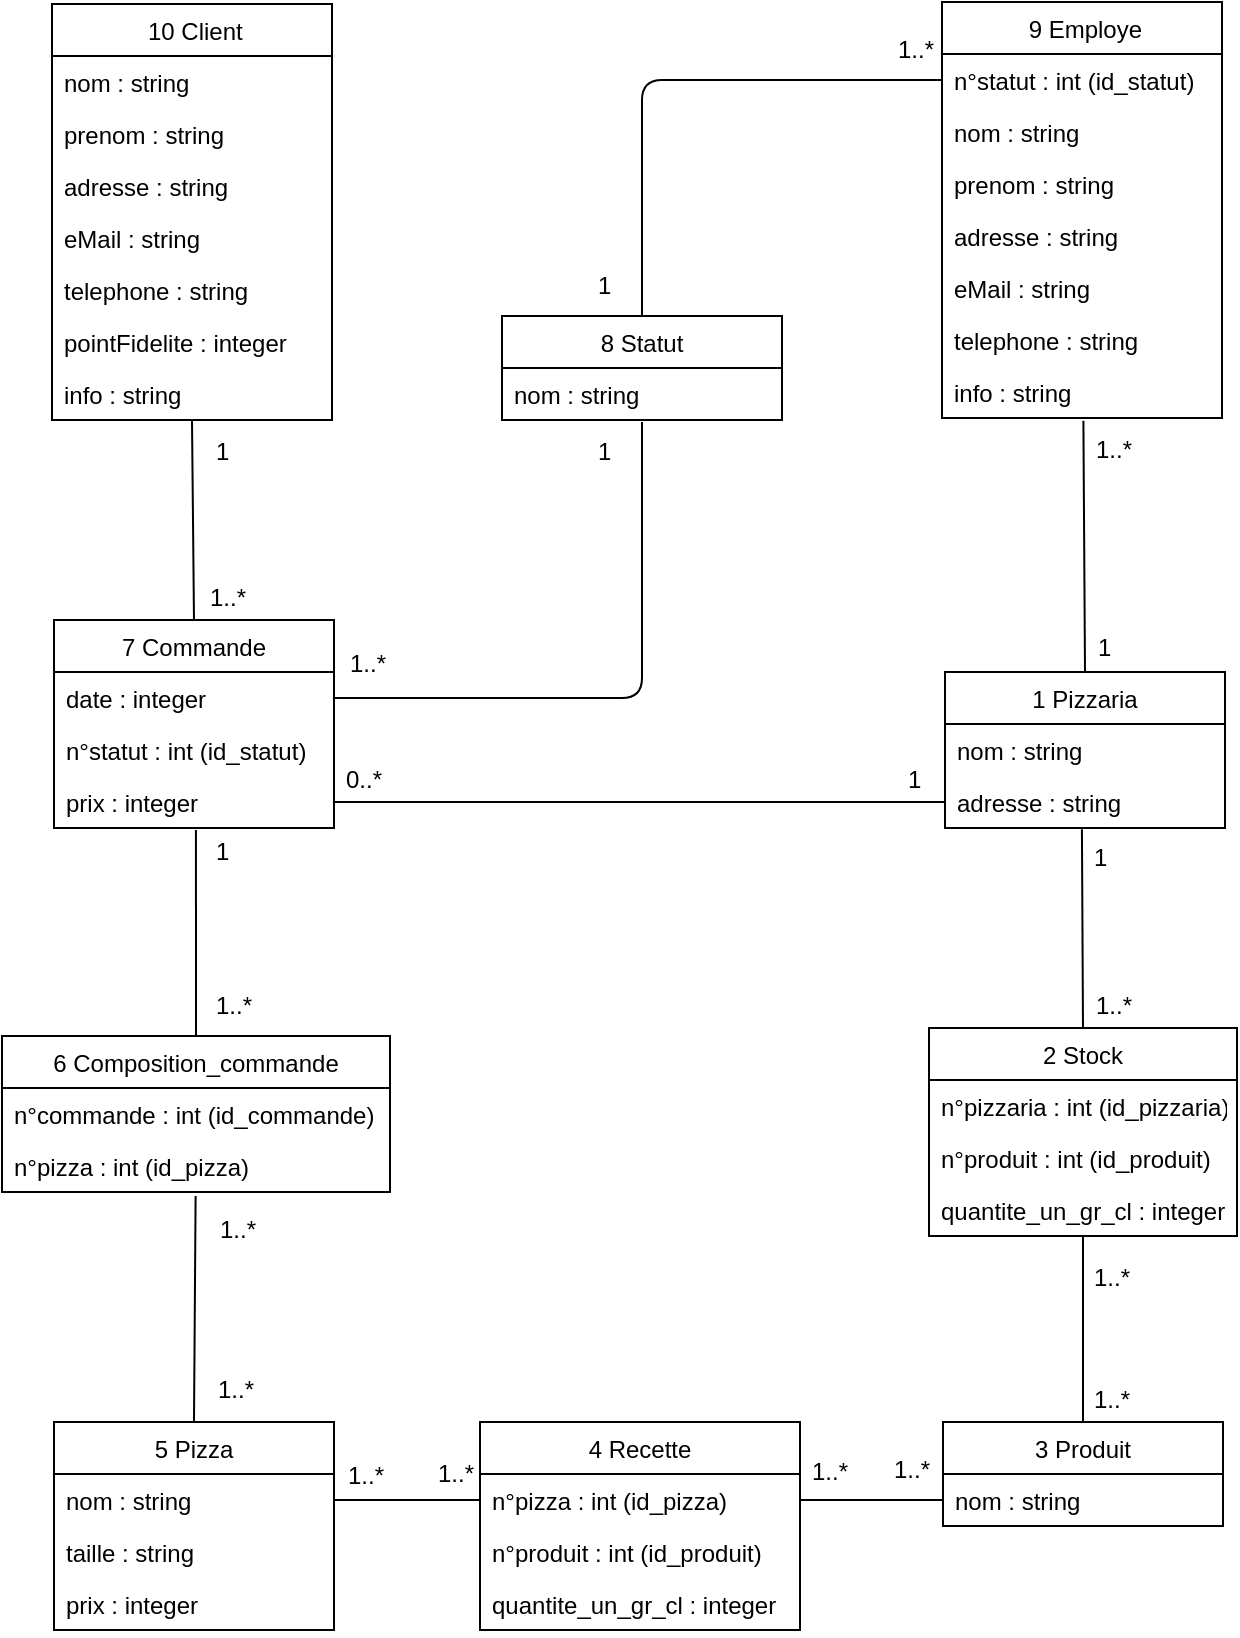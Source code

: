 <mxfile version="11.3.0" type="device" pages="1"><diagram id="xOAzW3bwkifzXQIWb2uz" name="Page-1"><mxGraphModel dx="739" dy="422" grid="1" gridSize="10" guides="1" tooltips="1" connect="1" arrows="1" fold="1" page="1" pageScale="1" pageWidth="827" pageHeight="1169" math="0" shadow="0"><root><mxCell id="0"/><mxCell id="1" parent="0"/><mxCell id="pxuQTlq9R7kRrr_FBSfF-9" value="" style="endArrow=none;html=1;exitX=0.5;exitY=0;exitDx=0;exitDy=0;entryX=0.489;entryY=1.026;entryDx=0;entryDy=0;entryPerimeter=0;" parent="1" source="HsYIAT-IzGgI5DIxy64P-12" target="hGZkuRpMKFe-JLPiSKjS-2" edge="1"><mxGeometry width="50" height="50" relative="1" as="geometry"><mxPoint x="525" y="666" as="sourcePoint"/><mxPoint x="520" y="545" as="targetPoint"/></mxGeometry></mxCell><mxCell id="HF8nwe_J0CtAmXE-Xgfd-1" value=" 10 Client" style="swimlane;fontStyle=0;childLayout=stackLayout;horizontal=1;startSize=26;fillColor=none;horizontalStack=0;resizeParent=1;resizeParentMax=0;resizeLast=0;collapsible=1;marginBottom=0;" parent="1" vertex="1"><mxGeometry x="106" y="97" width="140" height="208" as="geometry"/></mxCell><mxCell id="HF8nwe_J0CtAmXE-Xgfd-2" value="nom : string" style="text;strokeColor=none;fillColor=none;align=left;verticalAlign=top;spacingLeft=4;spacingRight=4;overflow=hidden;rotatable=0;points=[[0,0.5],[1,0.5]];portConstraint=eastwest;" parent="HF8nwe_J0CtAmXE-Xgfd-1" vertex="1"><mxGeometry y="26" width="140" height="26" as="geometry"/></mxCell><mxCell id="HF8nwe_J0CtAmXE-Xgfd-3" value="prenom : string" style="text;strokeColor=none;fillColor=none;align=left;verticalAlign=top;spacingLeft=4;spacingRight=4;overflow=hidden;rotatable=0;points=[[0,0.5],[1,0.5]];portConstraint=eastwest;" parent="HF8nwe_J0CtAmXE-Xgfd-1" vertex="1"><mxGeometry y="52" width="140" height="26" as="geometry"/></mxCell><mxCell id="HF8nwe_J0CtAmXE-Xgfd-4" value="adresse : string" style="text;strokeColor=none;fillColor=none;align=left;verticalAlign=top;spacingLeft=4;spacingRight=4;overflow=hidden;rotatable=0;points=[[0,0.5],[1,0.5]];portConstraint=eastwest;" parent="HF8nwe_J0CtAmXE-Xgfd-1" vertex="1"><mxGeometry y="78" width="140" height="26" as="geometry"/></mxCell><mxCell id="HF8nwe_J0CtAmXE-Xgfd-25" value="eMail : string" style="text;strokeColor=none;fillColor=none;align=left;verticalAlign=top;spacingLeft=4;spacingRight=4;overflow=hidden;rotatable=0;points=[[0,0.5],[1,0.5]];portConstraint=eastwest;" parent="HF8nwe_J0CtAmXE-Xgfd-1" vertex="1"><mxGeometry y="104" width="140" height="26" as="geometry"/></mxCell><mxCell id="HF8nwe_J0CtAmXE-Xgfd-26" value="telephone : string" style="text;strokeColor=none;fillColor=none;align=left;verticalAlign=top;spacingLeft=4;spacingRight=4;overflow=hidden;rotatable=0;points=[[0,0.5],[1,0.5]];portConstraint=eastwest;" parent="HF8nwe_J0CtAmXE-Xgfd-1" vertex="1"><mxGeometry y="130" width="140" height="26" as="geometry"/></mxCell><mxCell id="HF8nwe_J0CtAmXE-Xgfd-27" value="pointFidelite : integer" style="text;strokeColor=none;fillColor=none;align=left;verticalAlign=top;spacingLeft=4;spacingRight=4;overflow=hidden;rotatable=0;points=[[0,0.5],[1,0.5]];portConstraint=eastwest;" parent="HF8nwe_J0CtAmXE-Xgfd-1" vertex="1"><mxGeometry y="156" width="140" height="26" as="geometry"/></mxCell><mxCell id="HF8nwe_J0CtAmXE-Xgfd-28" value="info : string" style="text;strokeColor=none;fillColor=none;align=left;verticalAlign=top;spacingLeft=4;spacingRight=4;overflow=hidden;rotatable=0;points=[[0,0.5],[1,0.5]];portConstraint=eastwest;" parent="HF8nwe_J0CtAmXE-Xgfd-1" vertex="1"><mxGeometry y="182" width="140" height="26" as="geometry"/></mxCell><mxCell id="HF8nwe_J0CtAmXE-Xgfd-9" value="7 Commande" style="swimlane;fontStyle=0;childLayout=stackLayout;horizontal=1;startSize=26;fillColor=none;horizontalStack=0;resizeParent=1;resizeParentMax=0;resizeLast=0;collapsible=1;marginBottom=0;" parent="1" vertex="1"><mxGeometry x="107" y="405" width="140" height="104" as="geometry"><mxRectangle x="160" y="652" width="100" height="26" as="alternateBounds"/></mxGeometry></mxCell><mxCell id="HF8nwe_J0CtAmXE-Xgfd-10" value="date : integer" style="text;strokeColor=none;fillColor=none;align=left;verticalAlign=top;spacingLeft=4;spacingRight=4;overflow=hidden;rotatable=0;points=[[0,0.5],[1,0.5]];portConstraint=eastwest;" parent="HF8nwe_J0CtAmXE-Xgfd-9" vertex="1"><mxGeometry y="26" width="140" height="26" as="geometry"/></mxCell><mxCell id="HF8nwe_J0CtAmXE-Xgfd-11" value="n°statut : int (id_statut)" style="text;strokeColor=none;fillColor=none;align=left;verticalAlign=top;spacingLeft=4;spacingRight=4;overflow=hidden;rotatable=0;points=[[0,0.5],[1,0.5]];portConstraint=eastwest;" parent="HF8nwe_J0CtAmXE-Xgfd-9" vertex="1"><mxGeometry y="52" width="140" height="26" as="geometry"/></mxCell><mxCell id="hGZkuRpMKFe-JLPiSKjS-1" value="prix : integer" style="text;strokeColor=none;fillColor=none;align=left;verticalAlign=top;spacingLeft=4;spacingRight=4;overflow=hidden;rotatable=0;points=[[0,0.5],[1,0.5]];portConstraint=eastwest;" parent="HF8nwe_J0CtAmXE-Xgfd-9" vertex="1"><mxGeometry y="78" width="140" height="26" as="geometry"/></mxCell><mxCell id="HF8nwe_J0CtAmXE-Xgfd-13" value="1 Pizzaria" style="swimlane;fontStyle=0;childLayout=stackLayout;horizontal=1;startSize=26;fillColor=none;horizontalStack=0;resizeParent=1;resizeParentMax=0;resizeLast=0;collapsible=1;marginBottom=0;" parent="1" vertex="1"><mxGeometry x="552.5" y="431" width="140" height="78" as="geometry"/></mxCell><mxCell id="HF8nwe_J0CtAmXE-Xgfd-14" value="nom : string" style="text;strokeColor=none;fillColor=none;align=left;verticalAlign=top;spacingLeft=4;spacingRight=4;overflow=hidden;rotatable=0;points=[[0,0.5],[1,0.5]];portConstraint=eastwest;" parent="HF8nwe_J0CtAmXE-Xgfd-13" vertex="1"><mxGeometry y="26" width="140" height="26" as="geometry"/></mxCell><mxCell id="hGZkuRpMKFe-JLPiSKjS-2" value="adresse : string" style="text;strokeColor=none;fillColor=none;align=left;verticalAlign=top;spacingLeft=4;spacingRight=4;overflow=hidden;rotatable=0;points=[[0,0.5],[1,0.5]];portConstraint=eastwest;" parent="HF8nwe_J0CtAmXE-Xgfd-13" vertex="1"><mxGeometry y="52" width="140" height="26" as="geometry"/></mxCell><mxCell id="HF8nwe_J0CtAmXE-Xgfd-17" value="5 Pizza" style="swimlane;fontStyle=0;childLayout=stackLayout;horizontal=1;startSize=26;fillColor=none;horizontalStack=0;resizeParent=1;resizeParentMax=0;resizeLast=0;collapsible=1;marginBottom=0;" parent="1" vertex="1"><mxGeometry x="107" y="806" width="140" height="104" as="geometry"/></mxCell><mxCell id="HF8nwe_J0CtAmXE-Xgfd-18" value="nom : string" style="text;strokeColor=none;fillColor=none;align=left;verticalAlign=top;spacingLeft=4;spacingRight=4;overflow=hidden;rotatable=0;points=[[0,0.5],[1,0.5]];portConstraint=eastwest;" parent="HF8nwe_J0CtAmXE-Xgfd-17" vertex="1"><mxGeometry y="26" width="140" height="26" as="geometry"/></mxCell><mxCell id="HF8nwe_J0CtAmXE-Xgfd-19" value="taille : string" style="text;strokeColor=none;fillColor=none;align=left;verticalAlign=top;spacingLeft=4;spacingRight=4;overflow=hidden;rotatable=0;points=[[0,0.5],[1,0.5]];portConstraint=eastwest;" parent="HF8nwe_J0CtAmXE-Xgfd-17" vertex="1"><mxGeometry y="52" width="140" height="26" as="geometry"/></mxCell><mxCell id="HF8nwe_J0CtAmXE-Xgfd-20" value="prix : integer" style="text;strokeColor=none;fillColor=none;align=left;verticalAlign=top;spacingLeft=4;spacingRight=4;overflow=hidden;rotatable=0;points=[[0,0.5],[1,0.5]];portConstraint=eastwest;" parent="HF8nwe_J0CtAmXE-Xgfd-17" vertex="1"><mxGeometry y="78" width="140" height="26" as="geometry"/></mxCell><mxCell id="HF8nwe_J0CtAmXE-Xgfd-21" value="3 Produit" style="swimlane;fontStyle=0;childLayout=stackLayout;horizontal=1;startSize=26;fillColor=none;horizontalStack=0;resizeParent=1;resizeParentMax=0;resizeLast=0;collapsible=1;marginBottom=0;" parent="1" vertex="1"><mxGeometry x="551.5" y="806" width="140" height="52" as="geometry"/></mxCell><mxCell id="HF8nwe_J0CtAmXE-Xgfd-22" value="nom : string" style="text;strokeColor=none;fillColor=none;align=left;verticalAlign=top;spacingLeft=4;spacingRight=4;overflow=hidden;rotatable=0;points=[[0,0.5],[1,0.5]];portConstraint=eastwest;" parent="HF8nwe_J0CtAmXE-Xgfd-21" vertex="1"><mxGeometry y="26" width="140" height="26" as="geometry"/></mxCell><mxCell id="HF8nwe_J0CtAmXE-Xgfd-29" value=" 9 Employe" style="swimlane;fontStyle=0;childLayout=stackLayout;horizontal=1;startSize=26;fillColor=none;horizontalStack=0;resizeParent=1;resizeParentMax=0;resizeLast=0;collapsible=1;marginBottom=0;" parent="1" vertex="1"><mxGeometry x="551" y="96" width="140" height="208" as="geometry"/></mxCell><mxCell id="HF8nwe_J0CtAmXE-Xgfd-30" value="n°statut : int (id_statut)" style="text;strokeColor=none;fillColor=none;align=left;verticalAlign=top;spacingLeft=4;spacingRight=4;overflow=hidden;rotatable=0;points=[[0,0.5],[1,0.5]];portConstraint=eastwest;" parent="HF8nwe_J0CtAmXE-Xgfd-29" vertex="1"><mxGeometry y="26" width="140" height="26" as="geometry"/></mxCell><mxCell id="HF8nwe_J0CtAmXE-Xgfd-37" value="nom : string" style="text;strokeColor=none;fillColor=none;align=left;verticalAlign=top;spacingLeft=4;spacingRight=4;overflow=hidden;rotatable=0;points=[[0,0.5],[1,0.5]];portConstraint=eastwest;" parent="HF8nwe_J0CtAmXE-Xgfd-29" vertex="1"><mxGeometry y="52" width="140" height="26" as="geometry"/></mxCell><mxCell id="HF8nwe_J0CtAmXE-Xgfd-31" value="prenom : string" style="text;strokeColor=none;fillColor=none;align=left;verticalAlign=top;spacingLeft=4;spacingRight=4;overflow=hidden;rotatable=0;points=[[0,0.5],[1,0.5]];portConstraint=eastwest;" parent="HF8nwe_J0CtAmXE-Xgfd-29" vertex="1"><mxGeometry y="78" width="140" height="26" as="geometry"/></mxCell><mxCell id="HF8nwe_J0CtAmXE-Xgfd-32" value="adresse : string" style="text;strokeColor=none;fillColor=none;align=left;verticalAlign=top;spacingLeft=4;spacingRight=4;overflow=hidden;rotatable=0;points=[[0,0.5],[1,0.5]];portConstraint=eastwest;" parent="HF8nwe_J0CtAmXE-Xgfd-29" vertex="1"><mxGeometry y="104" width="140" height="26" as="geometry"/></mxCell><mxCell id="HF8nwe_J0CtAmXE-Xgfd-33" value="eMail : string" style="text;strokeColor=none;fillColor=none;align=left;verticalAlign=top;spacingLeft=4;spacingRight=4;overflow=hidden;rotatable=0;points=[[0,0.5],[1,0.5]];portConstraint=eastwest;" parent="HF8nwe_J0CtAmXE-Xgfd-29" vertex="1"><mxGeometry y="130" width="140" height="26" as="geometry"/></mxCell><mxCell id="HF8nwe_J0CtAmXE-Xgfd-34" value="telephone : string" style="text;strokeColor=none;fillColor=none;align=left;verticalAlign=top;spacingLeft=4;spacingRight=4;overflow=hidden;rotatable=0;points=[[0,0.5],[1,0.5]];portConstraint=eastwest;" parent="HF8nwe_J0CtAmXE-Xgfd-29" vertex="1"><mxGeometry y="156" width="140" height="26" as="geometry"/></mxCell><mxCell id="HF8nwe_J0CtAmXE-Xgfd-36" value="info : string" style="text;strokeColor=none;fillColor=none;align=left;verticalAlign=top;spacingLeft=4;spacingRight=4;overflow=hidden;rotatable=0;points=[[0,0.5],[1,0.5]];portConstraint=eastwest;" parent="HF8nwe_J0CtAmXE-Xgfd-29" vertex="1"><mxGeometry y="182" width="140" height="26" as="geometry"/></mxCell><mxCell id="HF8nwe_J0CtAmXE-Xgfd-44" value="" style="endArrow=none;html=1;exitX=1;exitY=0.5;exitDx=0;exitDy=0;entryX=0;entryY=0.5;entryDx=0;entryDy=0;" parent="1" source="hGZkuRpMKFe-JLPiSKjS-1" edge="1" target="hGZkuRpMKFe-JLPiSKjS-2"><mxGeometry width="50" height="50" relative="1" as="geometry"><mxPoint x="352" y="445" as="sourcePoint"/><mxPoint x="482" y="476" as="targetPoint"/></mxGeometry></mxCell><mxCell id="HF8nwe_J0CtAmXE-Xgfd-45" value="" style="endArrow=none;html=1;entryX=0.5;entryY=1;entryDx=0;entryDy=0;exitX=0.5;exitY=0;exitDx=0;exitDy=0;" parent="1" source="HF8nwe_J0CtAmXE-Xgfd-9" target="HF8nwe_J0CtAmXE-Xgfd-1" edge="1"><mxGeometry width="50" height="50" relative="1" as="geometry"><mxPoint x="528.5" y="398" as="sourcePoint"/><mxPoint x="527.94" y="271.988" as="targetPoint"/></mxGeometry></mxCell><mxCell id="HF8nwe_J0CtAmXE-Xgfd-46" value="1" style="text;html=1;resizable=0;points=[];autosize=1;align=left;verticalAlign=top;spacingTop=-4;" parent="1" vertex="1"><mxGeometry x="531.5" y="475" width="20" height="20" as="geometry"/></mxCell><mxCell id="HF8nwe_J0CtAmXE-Xgfd-47" value="0..*" style="text;html=1;resizable=0;points=[];autosize=1;align=left;verticalAlign=top;spacingTop=-4;" parent="1" vertex="1"><mxGeometry x="251" y="475" width="30" height="20" as="geometry"/></mxCell><mxCell id="HF8nwe_J0CtAmXE-Xgfd-48" value="1..*" style="text;html=1;resizable=0;points=[];autosize=1;align=left;verticalAlign=top;spacingTop=-4;" parent="1" vertex="1"><mxGeometry x="626" y="310" width="30" height="20" as="geometry"/></mxCell><mxCell id="HF8nwe_J0CtAmXE-Xgfd-49" value="1" style="text;html=1;resizable=0;points=[];autosize=1;align=left;verticalAlign=top;spacingTop=-4;" parent="1" vertex="1"><mxGeometry x="627" y="409" width="20" height="20" as="geometry"/></mxCell><mxCell id="HF8nwe_J0CtAmXE-Xgfd-50" value="1" style="text;html=1;resizable=0;points=[];autosize=1;align=left;verticalAlign=top;spacingTop=-4;" parent="1" vertex="1"><mxGeometry x="186" y="311" width="20" height="20" as="geometry"/></mxCell><mxCell id="HF8nwe_J0CtAmXE-Xgfd-51" value="1..*" style="text;html=1;resizable=0;points=[];autosize=1;align=left;verticalAlign=top;spacingTop=-4;" parent="1" vertex="1"><mxGeometry x="183" y="384" width="30" height="20" as="geometry"/></mxCell><mxCell id="HF8nwe_J0CtAmXE-Xgfd-52" value="1..*" style="text;html=1;resizable=0;points=[];autosize=1;align=left;verticalAlign=top;spacingTop=-4;" parent="1" vertex="1"><mxGeometry x="524.5" y="820" width="30" height="20" as="geometry"/></mxCell><mxCell id="HF8nwe_J0CtAmXE-Xgfd-53" value="1..*" style="text;html=1;resizable=0;points=[];autosize=1;align=left;verticalAlign=top;spacingTop=-4;" parent="1" vertex="1"><mxGeometry x="624.5" y="785" width="30" height="20" as="geometry"/></mxCell><mxCell id="HF8nwe_J0CtAmXE-Xgfd-57" value="1..*" style="text;html=1;resizable=0;points=[];autosize=1;align=left;verticalAlign=top;spacingTop=-4;" parent="1" vertex="1"><mxGeometry x="187" y="780" width="30" height="20" as="geometry"/></mxCell><mxCell id="HF8nwe_J0CtAmXE-Xgfd-59" value="" style="endArrow=none;html=1;entryX=0.505;entryY=1.053;entryDx=0;entryDy=0;exitX=0.5;exitY=0;exitDx=0;exitDy=0;entryPerimeter=0;" parent="1" source="HF8nwe_J0CtAmXE-Xgfd-13" target="HF8nwe_J0CtAmXE-Xgfd-36" edge="1"><mxGeometry width="50" height="50" relative="1" as="geometry"><mxPoint x="279" y="397" as="sourcePoint"/><mxPoint x="279" y="283.0" as="targetPoint"/></mxGeometry></mxCell><mxCell id="HsYIAT-IzGgI5DIxy64P-1" value="1..*" style="text;html=1;resizable=0;points=[];autosize=1;align=left;verticalAlign=top;spacingTop=-4;" vertex="1" parent="1"><mxGeometry x="252" y="823" width="30" height="20" as="geometry"/></mxCell><mxCell id="HsYIAT-IzGgI5DIxy64P-3" value="1" style="text;html=1;resizable=0;points=[];autosize=1;align=left;verticalAlign=top;spacingTop=-4;" vertex="1" parent="1"><mxGeometry x="186" y="511" width="20" height="20" as="geometry"/></mxCell><mxCell id="HsYIAT-IzGgI5DIxy64P-4" value="6 Composition_commande" style="swimlane;fontStyle=0;childLayout=stackLayout;horizontal=1;startSize=26;fillColor=none;horizontalStack=0;resizeParent=1;resizeParentMax=0;resizeLast=0;collapsible=1;marginBottom=0;" vertex="1" parent="1"><mxGeometry x="81" y="613" width="194" height="78" as="geometry"/></mxCell><mxCell id="HsYIAT-IzGgI5DIxy64P-5" value="n°commande : int (id_commande)" style="text;strokeColor=none;fillColor=none;align=left;verticalAlign=top;spacingLeft=4;spacingRight=4;overflow=hidden;rotatable=0;points=[[0,0.5],[1,0.5]];portConstraint=eastwest;" vertex="1" parent="HsYIAT-IzGgI5DIxy64P-4"><mxGeometry y="26" width="194" height="26" as="geometry"/></mxCell><mxCell id="HsYIAT-IzGgI5DIxy64P-6" value="n°pizza : int (id_pizza)" style="text;strokeColor=none;fillColor=none;align=left;verticalAlign=top;spacingLeft=4;spacingRight=4;overflow=hidden;rotatable=0;points=[[0,0.5],[1,0.5]];portConstraint=eastwest;" vertex="1" parent="HsYIAT-IzGgI5DIxy64P-4"><mxGeometry y="52" width="194" height="26" as="geometry"/></mxCell><mxCell id="HsYIAT-IzGgI5DIxy64P-8" value="4 Recette" style="swimlane;fontStyle=0;childLayout=stackLayout;horizontal=1;startSize=26;fillColor=none;horizontalStack=0;resizeParent=1;resizeParentMax=0;resizeLast=0;collapsible=1;marginBottom=0;" vertex="1" parent="1"><mxGeometry x="320" y="806" width="160" height="104" as="geometry"/></mxCell><mxCell id="HsYIAT-IzGgI5DIxy64P-9" value="n°pizza : int (id_pizza)" style="text;strokeColor=none;fillColor=none;align=left;verticalAlign=top;spacingLeft=4;spacingRight=4;overflow=hidden;rotatable=0;points=[[0,0.5],[1,0.5]];portConstraint=eastwest;" vertex="1" parent="HsYIAT-IzGgI5DIxy64P-8"><mxGeometry y="26" width="160" height="26" as="geometry"/></mxCell><mxCell id="HsYIAT-IzGgI5DIxy64P-44" value="n°produit : int (id_produit)" style="text;strokeColor=none;fillColor=none;align=left;verticalAlign=top;spacingLeft=4;spacingRight=4;overflow=hidden;rotatable=0;points=[[0,0.5],[1,0.5]];portConstraint=eastwest;" vertex="1" parent="HsYIAT-IzGgI5DIxy64P-8"><mxGeometry y="52" width="160" height="26" as="geometry"/></mxCell><mxCell id="HsYIAT-IzGgI5DIxy64P-10" value="quantite_un_gr_cl : integer" style="text;strokeColor=none;fillColor=none;align=left;verticalAlign=top;spacingLeft=4;spacingRight=4;overflow=hidden;rotatable=0;points=[[0,0.5],[1,0.5]];portConstraint=eastwest;" vertex="1" parent="HsYIAT-IzGgI5DIxy64P-8"><mxGeometry y="78" width="160" height="26" as="geometry"/></mxCell><mxCell id="HsYIAT-IzGgI5DIxy64P-12" value="2 Stock" style="swimlane;fontStyle=0;childLayout=stackLayout;horizontal=1;startSize=26;fillColor=none;horizontalStack=0;resizeParent=1;resizeParentMax=0;resizeLast=0;collapsible=1;marginBottom=0;" vertex="1" parent="1"><mxGeometry x="544.5" y="609" width="154" height="104" as="geometry"/></mxCell><mxCell id="HsYIAT-IzGgI5DIxy64P-13" value="n°pizzaria : int (id_pizzaria)" style="text;strokeColor=none;fillColor=none;align=left;verticalAlign=top;spacingLeft=4;spacingRight=4;overflow=hidden;rotatable=0;points=[[0,0.5],[1,0.5]];portConstraint=eastwest;" vertex="1" parent="HsYIAT-IzGgI5DIxy64P-12"><mxGeometry y="26" width="154" height="26" as="geometry"/></mxCell><mxCell id="HsYIAT-IzGgI5DIxy64P-15" value="n°produit : int (id_produit)" style="text;strokeColor=none;fillColor=none;align=left;verticalAlign=top;spacingLeft=4;spacingRight=4;overflow=hidden;rotatable=0;points=[[0,0.5],[1,0.5]];portConstraint=eastwest;" vertex="1" parent="HsYIAT-IzGgI5DIxy64P-12"><mxGeometry y="52" width="154" height="26" as="geometry"/></mxCell><mxCell id="HsYIAT-IzGgI5DIxy64P-35" value="quantite_un_gr_cl : integer" style="text;strokeColor=none;fillColor=none;align=left;verticalAlign=top;spacingLeft=4;spacingRight=4;overflow=hidden;rotatable=0;points=[[0,0.5],[1,0.5]];portConstraint=eastwest;" vertex="1" parent="HsYIAT-IzGgI5DIxy64P-12"><mxGeometry y="78" width="154" height="26" as="geometry"/></mxCell><mxCell id="HsYIAT-IzGgI5DIxy64P-16" value="8 Statut" style="swimlane;fontStyle=0;childLayout=stackLayout;horizontal=1;startSize=26;fillColor=none;horizontalStack=0;resizeParent=1;resizeParentMax=0;resizeLast=0;collapsible=1;marginBottom=0;" vertex="1" parent="1"><mxGeometry x="331" y="253" width="140" height="52" as="geometry"/></mxCell><mxCell id="HsYIAT-IzGgI5DIxy64P-17" value="nom : string" style="text;strokeColor=none;fillColor=none;align=left;verticalAlign=top;spacingLeft=4;spacingRight=4;overflow=hidden;rotatable=0;points=[[0,0.5],[1,0.5]];portConstraint=eastwest;" vertex="1" parent="HsYIAT-IzGgI5DIxy64P-16"><mxGeometry y="26" width="140" height="26" as="geometry"/></mxCell><mxCell id="HsYIAT-IzGgI5DIxy64P-23" value="" style="endArrow=none;html=1;entryX=0.5;entryY=1.038;entryDx=0;entryDy=0;entryPerimeter=0;exitX=1;exitY=0.5;exitDx=0;exitDy=0;" edge="1" parent="1" source="HF8nwe_J0CtAmXE-Xgfd-10" target="HsYIAT-IzGgI5DIxy64P-17"><mxGeometry width="50" height="50" relative="1" as="geometry"><mxPoint x="252" y="410" as="sourcePoint"/><mxPoint x="132" y="980" as="targetPoint"/><Array as="points"><mxPoint x="401" y="444"/></Array></mxGeometry></mxCell><mxCell id="HsYIAT-IzGgI5DIxy64P-24" value="" style="endArrow=none;html=1;entryX=0;entryY=0.5;entryDx=0;entryDy=0;exitX=0.5;exitY=0;exitDx=0;exitDy=0;" edge="1" parent="1" source="HsYIAT-IzGgI5DIxy64P-16" target="HF8nwe_J0CtAmXE-Xgfd-30"><mxGeometry width="50" height="50" relative="1" as="geometry"><mxPoint x="235" y="436" as="sourcePoint"/><mxPoint x="411" y="275.988" as="targetPoint"/><Array as="points"><mxPoint x="401" y="135"/></Array></mxGeometry></mxCell><mxCell id="HsYIAT-IzGgI5DIxy64P-25" value="1..*" style="text;html=1;resizable=0;points=[];autosize=1;align=left;verticalAlign=top;spacingTop=-4;" vertex="1" parent="1"><mxGeometry x="253" y="417" width="30" height="20" as="geometry"/></mxCell><mxCell id="HsYIAT-IzGgI5DIxy64P-26" value="1" style="text;html=1;resizable=0;points=[];autosize=1;align=left;verticalAlign=top;spacingTop=-4;" vertex="1" parent="1"><mxGeometry x="377" y="311" width="20" height="20" as="geometry"/></mxCell><mxCell id="HsYIAT-IzGgI5DIxy64P-27" value="1" style="text;html=1;resizable=0;points=[];autosize=1;align=left;verticalAlign=top;spacingTop=-4;" vertex="1" parent="1"><mxGeometry x="377" y="228" width="20" height="20" as="geometry"/></mxCell><mxCell id="HsYIAT-IzGgI5DIxy64P-28" value="1..*" style="text;html=1;resizable=0;points=[];autosize=1;align=left;verticalAlign=top;spacingTop=-4;" vertex="1" parent="1"><mxGeometry x="527" y="110" width="30" height="20" as="geometry"/></mxCell><mxCell id="HsYIAT-IzGgI5DIxy64P-30" value="" style="endArrow=none;html=1;entryX=0.5;entryY=0;entryDx=0;entryDy=0;exitX=0.499;exitY=1.076;exitDx=0;exitDy=0;exitPerimeter=0;" edge="1" parent="1" source="HsYIAT-IzGgI5DIxy64P-6" target="HF8nwe_J0CtAmXE-Xgfd-17"><mxGeometry width="50" height="50" relative="1" as="geometry"><mxPoint x="176.944" y="718.664" as="sourcePoint"/><mxPoint x="293.96" y="482.176" as="targetPoint"/></mxGeometry></mxCell><mxCell id="HsYIAT-IzGgI5DIxy64P-31" value="" style="endArrow=none;html=1;exitX=0.5;exitY=0;exitDx=0;exitDy=0;entryX=0.507;entryY=1.038;entryDx=0;entryDy=0;entryPerimeter=0;" edge="1" parent="1" source="HsYIAT-IzGgI5DIxy64P-4" target="hGZkuRpMKFe-JLPiSKjS-1"><mxGeometry width="50" height="50" relative="1" as="geometry"><mxPoint x="304.5" y="896.5" as="sourcePoint"/><mxPoint x="303.96" y="506.176" as="targetPoint"/></mxGeometry></mxCell><mxCell id="HsYIAT-IzGgI5DIxy64P-32" value="" style="endArrow=none;html=1;exitX=0.5;exitY=1;exitDx=0;exitDy=0;entryX=0.5;entryY=0;entryDx=0;entryDy=0;" edge="1" parent="1" source="HsYIAT-IzGgI5DIxy64P-12" target="HF8nwe_J0CtAmXE-Xgfd-21"><mxGeometry width="50" height="50" relative="1" as="geometry"><mxPoint x="635" y="586" as="sourcePoint"/><mxPoint x="723.46" y="477.676" as="targetPoint"/></mxGeometry></mxCell><mxCell id="HsYIAT-IzGgI5DIxy64P-33" value="" style="endArrow=none;html=1;exitX=0;exitY=0.5;exitDx=0;exitDy=0;entryX=1;entryY=0.5;entryDx=0;entryDy=0;" edge="1" parent="1" source="HF8nwe_J0CtAmXE-Xgfd-22" target="HsYIAT-IzGgI5DIxy64P-9"><mxGeometry width="50" height="50" relative="1" as="geometry"><mxPoint x="656.5" y="687" as="sourcePoint"/><mxPoint x="657.5" y="842" as="targetPoint"/></mxGeometry></mxCell><mxCell id="HsYIAT-IzGgI5DIxy64P-34" value="" style="endArrow=none;html=1;exitX=0;exitY=0.5;exitDx=0;exitDy=0;entryX=1;entryY=0.5;entryDx=0;entryDy=0;" edge="1" parent="1" source="HsYIAT-IzGgI5DIxy64P-9" target="HF8nwe_J0CtAmXE-Xgfd-18"><mxGeometry width="50" height="50" relative="1" as="geometry"><mxPoint x="587.5" y="881" as="sourcePoint"/><mxPoint x="475" y="806" as="targetPoint"/></mxGeometry></mxCell><mxCell id="HsYIAT-IzGgI5DIxy64P-37" value="1..*" style="text;html=1;resizable=0;points=[];autosize=1;align=left;verticalAlign=top;spacingTop=-4;" vertex="1" parent="1"><mxGeometry x="484" y="821" width="30" height="20" as="geometry"/></mxCell><mxCell id="HsYIAT-IzGgI5DIxy64P-41" value="1..*" style="text;html=1;resizable=0;points=[];autosize=1;align=left;verticalAlign=top;spacingTop=-4;" vertex="1" parent="1"><mxGeometry x="625" y="723.722" width="30" height="20" as="geometry"/></mxCell><mxCell id="HsYIAT-IzGgI5DIxy64P-42" value="1..*" style="text;html=1;resizable=0;points=[];autosize=1;align=left;verticalAlign=top;spacingTop=-4;" vertex="1" parent="1"><mxGeometry x="625.5" y="588" width="30" height="20" as="geometry"/></mxCell><mxCell id="HsYIAT-IzGgI5DIxy64P-43" value="1" style="text;html=1;resizable=0;points=[];autosize=1;align=left;verticalAlign=top;spacingTop=-4;" vertex="1" parent="1"><mxGeometry x="625" y="514" width="20" height="20" as="geometry"/></mxCell><mxCell id="HsYIAT-IzGgI5DIxy64P-46" value="1..*" style="text;html=1;resizable=0;points=[];autosize=1;align=left;verticalAlign=top;spacingTop=-4;" vertex="1" parent="1"><mxGeometry x="297" y="822.138" width="30" height="20" as="geometry"/></mxCell><mxCell id="HsYIAT-IzGgI5DIxy64P-47" value="1..*" style="text;html=1;resizable=0;points=[];autosize=1;align=left;verticalAlign=top;spacingTop=-4;" vertex="1" parent="1"><mxGeometry x="188" y="699.5" width="30" height="20" as="geometry"/></mxCell><mxCell id="HsYIAT-IzGgI5DIxy64P-48" value="1..*" style="text;html=1;resizable=0;points=[];autosize=1;align=left;verticalAlign=top;spacingTop=-4;" vertex="1" parent="1"><mxGeometry x="186" y="588" width="30" height="20" as="geometry"/></mxCell></root></mxGraphModel></diagram></mxfile>